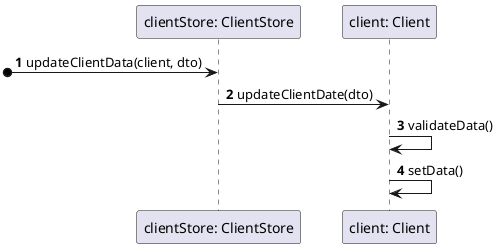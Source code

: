 @startuml
autonumber

participant "clientStore: ClientStore" as cstore
participant "client: Client" as client

[o-> cstore : updateClientData(client, dto)
cstore -> client : updateClientDate(dto)
client -> client : validateData()
client -> client : setData()

@enduml